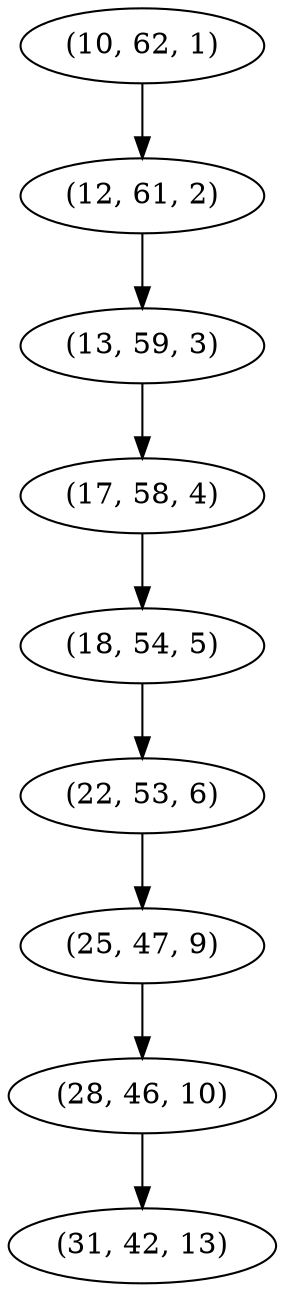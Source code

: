 digraph tree {
    "(10, 62, 1)";
    "(12, 61, 2)";
    "(13, 59, 3)";
    "(17, 58, 4)";
    "(18, 54, 5)";
    "(22, 53, 6)";
    "(25, 47, 9)";
    "(28, 46, 10)";
    "(31, 42, 13)";
    "(10, 62, 1)" -> "(12, 61, 2)";
    "(12, 61, 2)" -> "(13, 59, 3)";
    "(13, 59, 3)" -> "(17, 58, 4)";
    "(17, 58, 4)" -> "(18, 54, 5)";
    "(18, 54, 5)" -> "(22, 53, 6)";
    "(22, 53, 6)" -> "(25, 47, 9)";
    "(25, 47, 9)" -> "(28, 46, 10)";
    "(28, 46, 10)" -> "(31, 42, 13)";
}

